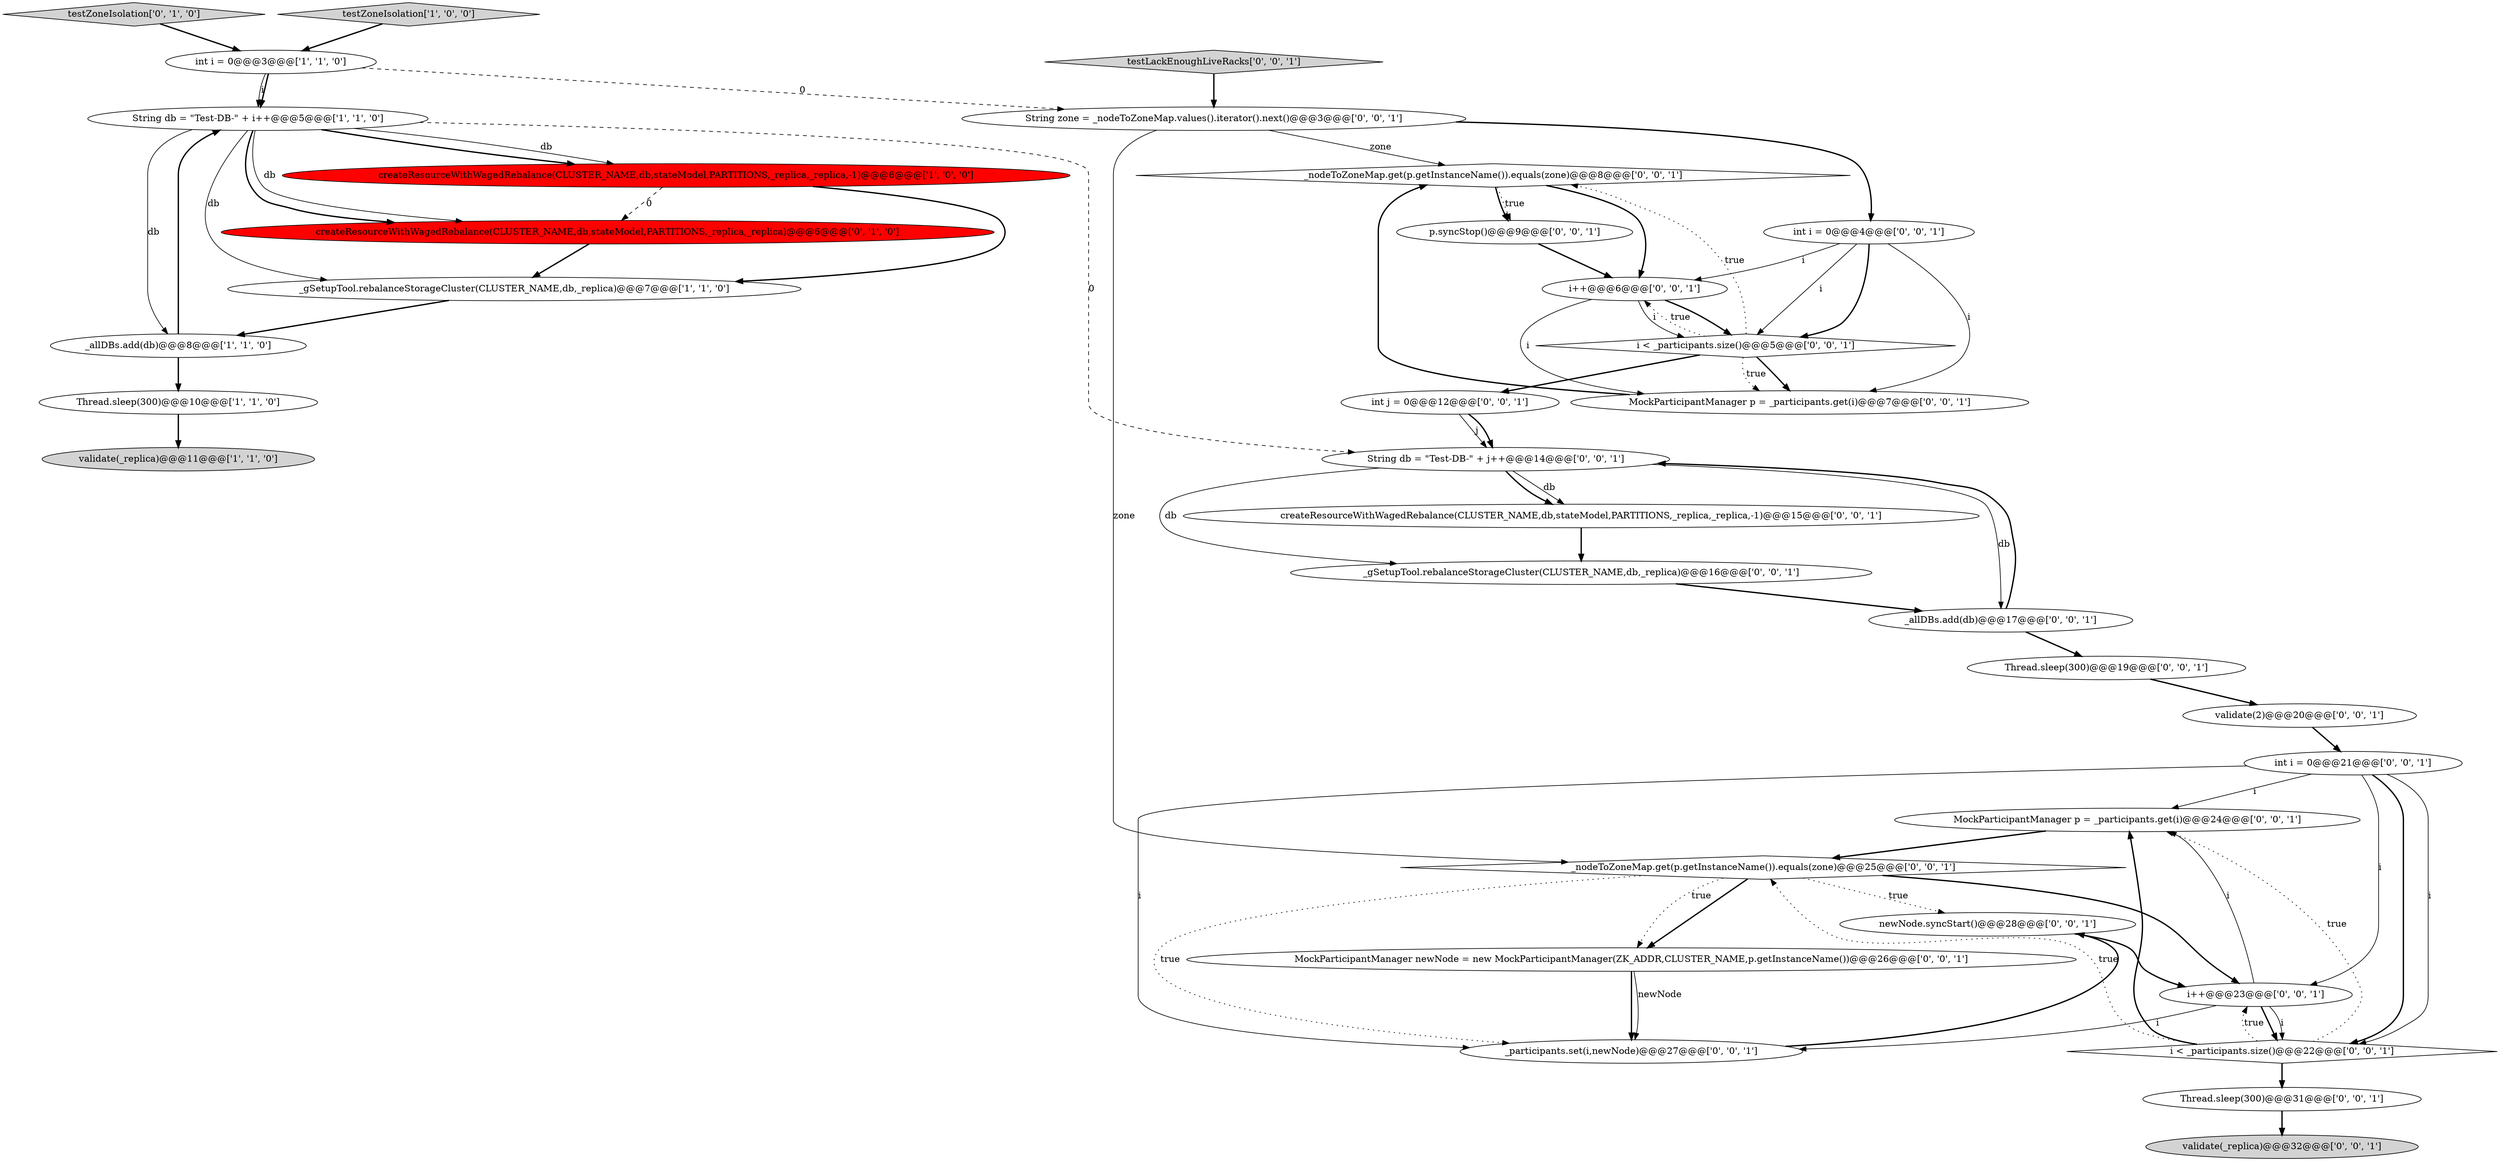 digraph {
32 [style = filled, label = "validate(2)@@@20@@@['0', '0', '1']", fillcolor = white, shape = ellipse image = "AAA0AAABBB3BBB"];
16 [style = filled, label = "_nodeToZoneMap.get(p.getInstanceName()).equals(zone)@@@8@@@['0', '0', '1']", fillcolor = white, shape = diamond image = "AAA0AAABBB3BBB"];
27 [style = filled, label = "i++@@@6@@@['0', '0', '1']", fillcolor = white, shape = ellipse image = "AAA0AAABBB3BBB"];
4 [style = filled, label = "int i = 0@@@3@@@['1', '1', '0']", fillcolor = white, shape = ellipse image = "AAA0AAABBB1BBB"];
19 [style = filled, label = "MockParticipantManager p = _participants.get(i)@@@24@@@['0', '0', '1']", fillcolor = white, shape = ellipse image = "AAA0AAABBB3BBB"];
1 [style = filled, label = "createResourceWithWagedRebalance(CLUSTER_NAME,db,stateModel,PARTITIONS,_replica,_replica,-1)@@@6@@@['1', '0', '0']", fillcolor = red, shape = ellipse image = "AAA1AAABBB1BBB"];
9 [style = filled, label = "testZoneIsolation['0', '1', '0']", fillcolor = lightgray, shape = diamond image = "AAA0AAABBB2BBB"];
20 [style = filled, label = "testLackEnoughLiveRacks['0', '0', '1']", fillcolor = lightgray, shape = diamond image = "AAA0AAABBB3BBB"];
18 [style = filled, label = "int i = 0@@@4@@@['0', '0', '1']", fillcolor = white, shape = ellipse image = "AAA0AAABBB3BBB"];
6 [style = filled, label = "String db = \"Test-DB-\" + i++@@@5@@@['1', '1', '0']", fillcolor = white, shape = ellipse image = "AAA0AAABBB1BBB"];
24 [style = filled, label = "validate(_replica)@@@32@@@['0', '0', '1']", fillcolor = lightgray, shape = ellipse image = "AAA0AAABBB3BBB"];
34 [style = filled, label = "newNode.syncStart()@@@28@@@['0', '0', '1']", fillcolor = white, shape = ellipse image = "AAA0AAABBB3BBB"];
3 [style = filled, label = "_gSetupTool.rebalanceStorageCluster(CLUSTER_NAME,db,_replica)@@@7@@@['1', '1', '0']", fillcolor = white, shape = ellipse image = "AAA0AAABBB1BBB"];
29 [style = filled, label = "_gSetupTool.rebalanceStorageCluster(CLUSTER_NAME,db,_replica)@@@16@@@['0', '0', '1']", fillcolor = white, shape = ellipse image = "AAA0AAABBB3BBB"];
26 [style = filled, label = "MockParticipantManager newNode = new MockParticipantManager(ZK_ADDR,CLUSTER_NAME,p.getInstanceName())@@@26@@@['0', '0', '1']", fillcolor = white, shape = ellipse image = "AAA0AAABBB3BBB"];
28 [style = filled, label = "i < _participants.size()@@@5@@@['0', '0', '1']", fillcolor = white, shape = diamond image = "AAA0AAABBB3BBB"];
13 [style = filled, label = "p.syncStop()@@@9@@@['0', '0', '1']", fillcolor = white, shape = ellipse image = "AAA0AAABBB3BBB"];
15 [style = filled, label = "createResourceWithWagedRebalance(CLUSTER_NAME,db,stateModel,PARTITIONS,_replica,_replica,-1)@@@15@@@['0', '0', '1']", fillcolor = white, shape = ellipse image = "AAA0AAABBB3BBB"];
21 [style = filled, label = "_participants.set(i,newNode)@@@27@@@['0', '0', '1']", fillcolor = white, shape = ellipse image = "AAA0AAABBB3BBB"];
5 [style = filled, label = "Thread.sleep(300)@@@10@@@['1', '1', '0']", fillcolor = white, shape = ellipse image = "AAA0AAABBB1BBB"];
23 [style = filled, label = "_nodeToZoneMap.get(p.getInstanceName()).equals(zone)@@@25@@@['0', '0', '1']", fillcolor = white, shape = diamond image = "AAA0AAABBB3BBB"];
2 [style = filled, label = "_allDBs.add(db)@@@8@@@['1', '1', '0']", fillcolor = white, shape = ellipse image = "AAA0AAABBB1BBB"];
17 [style = filled, label = "Thread.sleep(300)@@@19@@@['0', '0', '1']", fillcolor = white, shape = ellipse image = "AAA0AAABBB3BBB"];
8 [style = filled, label = "createResourceWithWagedRebalance(CLUSTER_NAME,db,stateModel,PARTITIONS,_replica,_replica)@@@6@@@['0', '1', '0']", fillcolor = red, shape = ellipse image = "AAA1AAABBB2BBB"];
25 [style = filled, label = "_allDBs.add(db)@@@17@@@['0', '0', '1']", fillcolor = white, shape = ellipse image = "AAA0AAABBB3BBB"];
30 [style = filled, label = "Thread.sleep(300)@@@31@@@['0', '0', '1']", fillcolor = white, shape = ellipse image = "AAA0AAABBB3BBB"];
12 [style = filled, label = "MockParticipantManager p = _participants.get(i)@@@7@@@['0', '0', '1']", fillcolor = white, shape = ellipse image = "AAA0AAABBB3BBB"];
0 [style = filled, label = "validate(_replica)@@@11@@@['1', '1', '0']", fillcolor = lightgray, shape = ellipse image = "AAA0AAABBB1BBB"];
7 [style = filled, label = "testZoneIsolation['1', '0', '0']", fillcolor = lightgray, shape = diamond image = "AAA0AAABBB1BBB"];
11 [style = filled, label = "String zone = _nodeToZoneMap.values().iterator().next()@@@3@@@['0', '0', '1']", fillcolor = white, shape = ellipse image = "AAA0AAABBB3BBB"];
14 [style = filled, label = "int j = 0@@@12@@@['0', '0', '1']", fillcolor = white, shape = ellipse image = "AAA0AAABBB3BBB"];
10 [style = filled, label = "i < _participants.size()@@@22@@@['0', '0', '1']", fillcolor = white, shape = diamond image = "AAA0AAABBB3BBB"];
22 [style = filled, label = "i++@@@23@@@['0', '0', '1']", fillcolor = white, shape = ellipse image = "AAA0AAABBB3BBB"];
33 [style = filled, label = "int i = 0@@@21@@@['0', '0', '1']", fillcolor = white, shape = ellipse image = "AAA0AAABBB3BBB"];
31 [style = filled, label = "String db = \"Test-DB-\" + j++@@@14@@@['0', '0', '1']", fillcolor = white, shape = ellipse image = "AAA0AAABBB3BBB"];
18->12 [style = solid, label="i"];
30->24 [style = bold, label=""];
6->2 [style = solid, label="db"];
16->13 [style = bold, label=""];
16->27 [style = bold, label=""];
6->1 [style = solid, label="db"];
16->13 [style = dotted, label="true"];
4->6 [style = bold, label=""];
6->8 [style = solid, label="db"];
2->6 [style = bold, label=""];
10->19 [style = bold, label=""];
9->4 [style = bold, label=""];
27->28 [style = bold, label=""];
8->3 [style = bold, label=""];
21->34 [style = bold, label=""];
31->15 [style = solid, label="db"];
1->3 [style = bold, label=""];
23->26 [style = bold, label=""];
28->16 [style = dotted, label="true"];
23->21 [style = dotted, label="true"];
29->25 [style = bold, label=""];
6->31 [style = dashed, label="0"];
33->10 [style = bold, label=""];
18->27 [style = solid, label="i"];
33->21 [style = solid, label="i"];
12->16 [style = bold, label=""];
7->4 [style = bold, label=""];
17->32 [style = bold, label=""];
28->12 [style = bold, label=""];
20->11 [style = bold, label=""];
31->25 [style = solid, label="db"];
31->15 [style = bold, label=""];
25->17 [style = bold, label=""];
18->28 [style = bold, label=""];
32->33 [style = bold, label=""];
11->18 [style = bold, label=""];
28->14 [style = bold, label=""];
33->10 [style = solid, label="i"];
34->22 [style = bold, label=""];
25->31 [style = bold, label=""];
4->6 [style = solid, label="i"];
26->21 [style = bold, label=""];
31->29 [style = solid, label="db"];
6->1 [style = bold, label=""];
33->22 [style = solid, label="i"];
13->27 [style = bold, label=""];
23->22 [style = bold, label=""];
11->16 [style = solid, label="zone"];
14->31 [style = solid, label="j"];
10->23 [style = dotted, label="true"];
3->2 [style = bold, label=""];
5->0 [style = bold, label=""];
23->26 [style = dotted, label="true"];
10->19 [style = dotted, label="true"];
19->23 [style = bold, label=""];
27->28 [style = solid, label="i"];
6->8 [style = bold, label=""];
18->28 [style = solid, label="i"];
22->19 [style = solid, label="i"];
22->10 [style = solid, label="i"];
14->31 [style = bold, label=""];
22->10 [style = bold, label=""];
10->22 [style = dotted, label="true"];
1->8 [style = dashed, label="0"];
11->23 [style = solid, label="zone"];
28->27 [style = dotted, label="true"];
33->19 [style = solid, label="i"];
6->3 [style = solid, label="db"];
4->11 [style = dashed, label="0"];
22->21 [style = solid, label="i"];
23->34 [style = dotted, label="true"];
10->30 [style = bold, label=""];
15->29 [style = bold, label=""];
26->21 [style = solid, label="newNode"];
28->12 [style = dotted, label="true"];
2->5 [style = bold, label=""];
27->12 [style = solid, label="i"];
}
